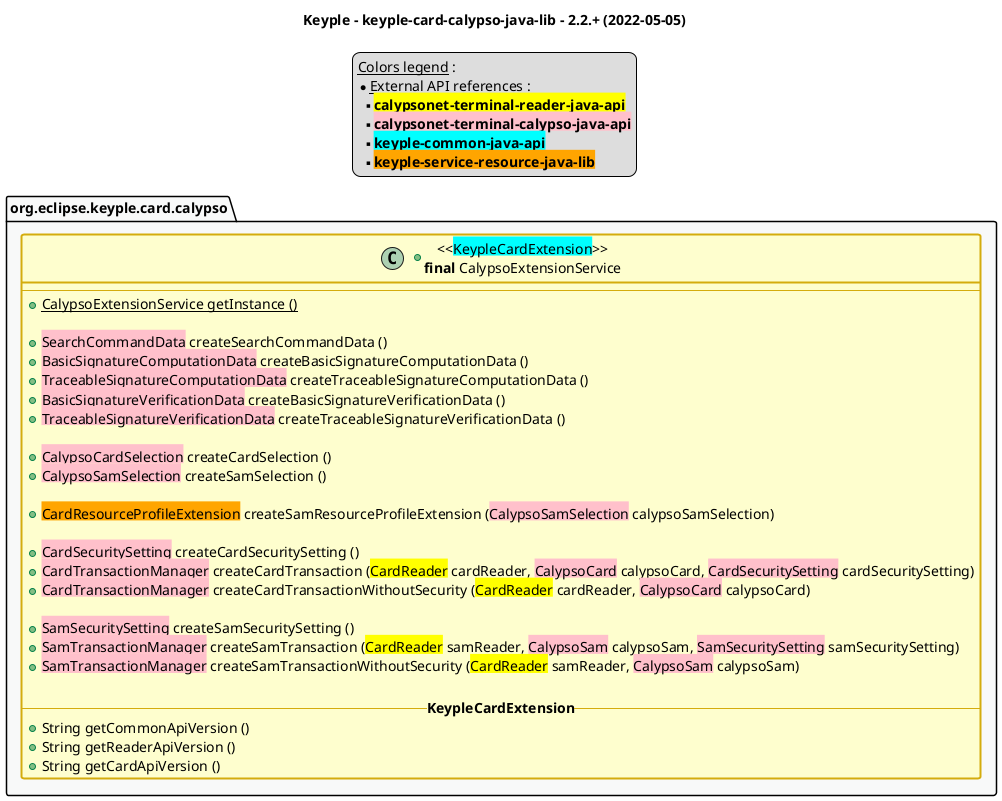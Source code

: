@startuml
title
    Keyple - keyple-card-calypso-java-lib - 2.2.+ (2022-05-05)
end title

' == THEME ==

'Couleurs issues de : https://htmlcolorcodes.com/fr/tableau-de-couleur/tableau-de-couleur-design-plat/
!define C_GREY1 F8F9F9
!define C_GREY2 F2F3F4
!define C_GREY3 E5E7E9
!define C_GREY4 D7DBDD
!define C_GREY5 CACFD2
!define C_GREY6 BDC3C7
!define C_LINK 3498DB
!define C_USE 27AE60

' -- Styles that don't work with new version of plantuml --
skinparam stereotypeABorderColor #A9DCDF
skinparam stereotypeIBorderColor #B4A7E5
skinparam stereotypeCBorderColor #ADD1B2
skinparam stereotypeEBorderColor #EB93DF
' -- END --

skinparam ClassBorderThickness 2
skinparam ArrowThickness 2

' Yellow
skinparam ClassBackgroundColor #FEFECE
skinparam ClassBorderColor #D4AC0D
' Red
skinparam ClassBackgroundColor<<red>> #FDEDEC
skinparam ClassBorderColor<<red>> #E74C3C
hide <<red>> stereotype
' Purple
skinparam ClassBackgroundColor<<purple>> #F4ECF7
skinparam ClassBorderColor<<purple>> #8E44AD
hide <<purple>> stereotype
' blue
skinparam ClassBackgroundColor<<blue>> #EBF5FB
skinparam ClassBorderColor<<blue>> #3498DB
hide <<blue>> stereotype
' Green
skinparam ClassBackgroundColor<<green>> #E9F7EF
skinparam ClassBorderColor<<green>> #27AE60
hide <<green>> stereotype
' Grey
skinparam ClassBackgroundColor<<grey>> #EAECEE
skinparam ClassBorderColor<<grey>> #2C3E50
hide <<grey>> stereotype

' == CONTENT ==

legend top
    __Colors legend__ :
    * __External API references__ :
    ** <back:yellow>**calypsonet-terminal-reader-java-api**</back>
    ** <back:pink>**calypsonet-terminal-calypso-java-api**</back>
    ** <back:cyan>**keyple-common-java-api**</back>
    ** <back:orange>**keyple-service-resource-java-lib**</back>
end legend

package "org.eclipse.keyple.card.calypso" as calypso {
    +class "<<<back:cyan>KeypleCardExtension</back>>>\n**final** CalypsoExtensionService" as CalypsoExtensionService {
        --
        +{static} CalypsoExtensionService getInstance ()

        +<back:pink>SearchCommandData</back> createSearchCommandData ()
        +<back:pink>BasicSignatureComputationData</back> createBasicSignatureComputationData ()
        +<back:pink>TraceableSignatureComputationData</back> createTraceableSignatureComputationData ()
        +<back:pink>BasicSignatureVerificationData</back> createBasicSignatureVerificationData ()
        +<back:pink>TraceableSignatureVerificationData</back> createTraceableSignatureVerificationData ()

        +<back:pink>CalypsoCardSelection</back> createCardSelection ()
        +<back:pink>CalypsoSamSelection</back> createSamSelection ()
        
        +<back:orange>CardResourceProfileExtension</back> createSamResourceProfileExtension (<back:pink>CalypsoSamSelection</back> calypsoSamSelection)

        +<back:pink>CardSecuritySetting</back> createCardSecuritySetting ()
        +<back:pink>CardTransactionManager</back> createCardTransaction (<back:yellow>CardReader</back> cardReader, <back:pink>CalypsoCard</back> calypsoCard, <back:pink>CardSecuritySetting</back> cardSecuritySetting)
        +<back:pink>CardTransactionManager</back> createCardTransactionWithoutSecurity (<back:yellow>CardReader</back> cardReader, <back:pink>CalypsoCard</back> calypsoCard)

        +<back:pink>SamSecuritySetting</back> createSamSecuritySetting ()
        +<back:pink>SamTransactionManager</back> createSamTransaction (<back:yellow>CardReader</back> samReader, <back:pink>CalypsoSam</back> calypsoSam, <back:pink>SamSecuritySetting</back> samSecuritySetting)
        +<back:pink>SamTransactionManager</back> createSamTransactionWithoutSecurity (<back:yellow>CardReader</back> samReader, <back:pink>CalypsoSam</back> calypsoSam)

        -- **KeypleCardExtension** --
        +String getCommonApiVersion ()
        +String getReaderApiVersion ()
        +String getCardApiVersion ()
    }
}

' Associations

' == LAYOUT ==

' == STYLE ==

package calypso #C_GREY1 {}


@enduml